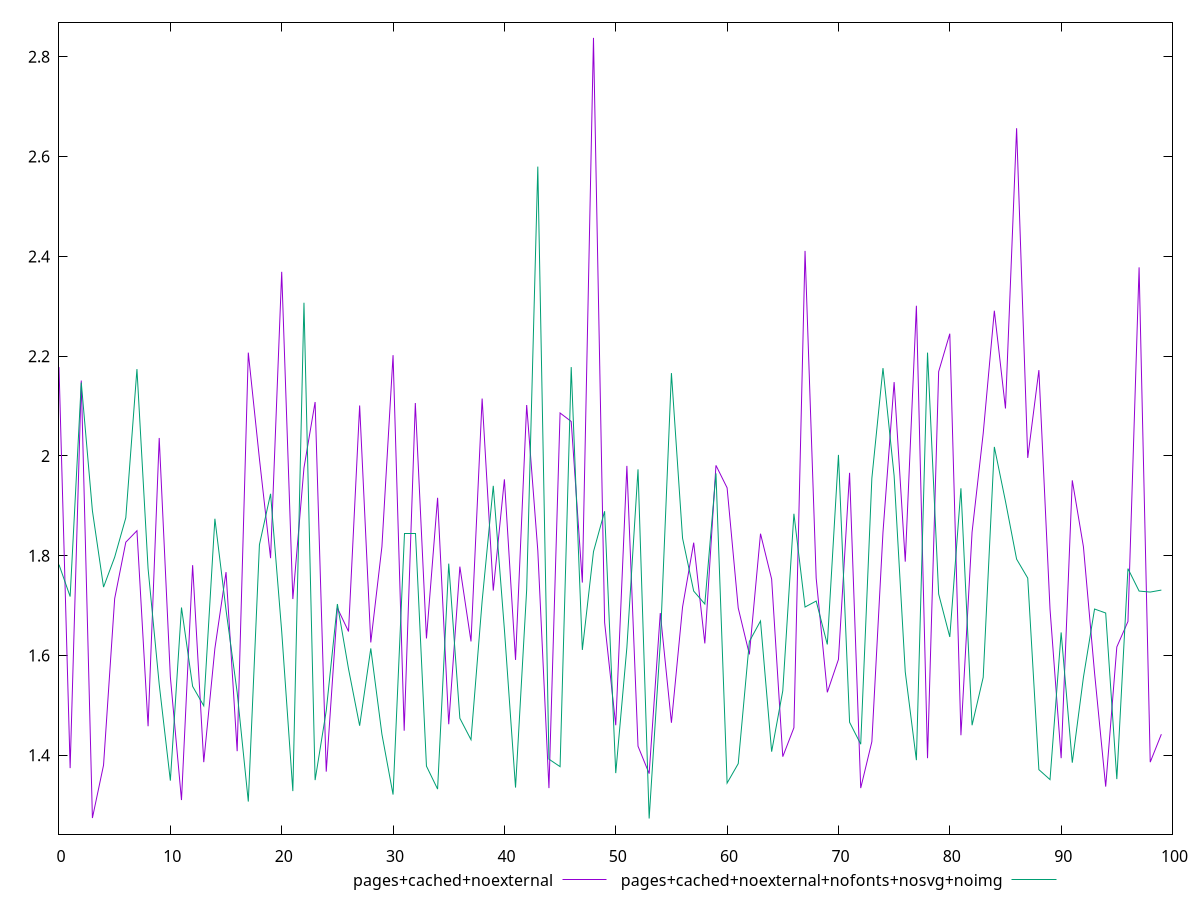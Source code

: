 $_pagesCachedNoexternal <<EOF
2.178
1.374
2.151
1.274
1.3800000000000001
1.714
1.827
1.85
1.458
2.036
1.557
1.31
1.781
1.3860000000000001
1.614
1.7670000000000001
1.408
2.207
1.994
1.7950000000000002
2.369
1.713
1.9759999999999998
2.1079999999999997
1.367
1.6949999999999998
1.6480000000000001
2.101
1.6260000000000001
1.818
2.202
1.449
2.106
1.634
1.9160000000000001
1.462
1.7779999999999998
1.6280000000000001
2.1149999999999998
1.73
1.9529999999999998
1.591
2.102
1.81
1.3339999999999999
2.086
2.069
1.7459999999999998
2.838
1.6660000000000001
1.46
1.9799999999999998
1.4180000000000001
1.363
1.685
1.465
1.6969999999999998
1.826
1.624
1.9810000000000003
1.936
1.695
1.602
1.8440000000000003
1.7530000000000001
1.397
1.455
2.411
1.7550000000000003
1.526
1.592
1.9660000000000002
1.334
1.4269999999999998
1.8470000000000002
2.148
1.7880000000000003
2.301
1.3940000000000001
2.1690000000000005
2.2449999999999997
1.44
1.847
2.045
2.291
2.0949999999999998
2.657
1.9960000000000002
2.1719999999999997
1.693
1.3940000000000001
1.9509999999999998
1.8180000000000003
1.565
1.337
1.617
1.6680000000000001
2.378
1.3860000000000001
1.442
EOF
$_pagesCachedNoexternalNofontsNosvgNoimg <<EOF
1.782
1.718
2.1470000000000002
1.8900000000000001
1.737
1.797
1.8760000000000001
2.174
1.774
1.542
1.3490000000000002
1.6960000000000002
1.5379999999999998
1.499
1.8739999999999999
1.6909999999999998
1.526
1.307
1.8219999999999998
1.924
1.6480000000000001
1.328
2.307
1.3499999999999999
1.4889999999999999
1.7029999999999998
1.573
1.4589999999999999
1.614
1.442
1.321
1.8439999999999999
1.8439999999999999
1.3780000000000001
1.332
1.7839999999999998
1.474
1.431
1.7089999999999999
1.94
1.6519999999999997
1.335
1.732
2.58
1.392
1.377
2.178
1.611
1.8079999999999998
1.889
1.3639999999999999
1.6159999999999999
1.9729999999999999
1.273
1.625
2.166
1.835
1.729
1.7029999999999998
1.9649999999999999
1.3439999999999999
1.383
1.6280000000000001
1.669
1.407
1.529
1.8840000000000001
1.697
1.7089999999999999
1.622
2.002
1.466
1.4220000000000002
1.955
2.176
1.9599999999999997
1.567
1.39
2.207
1.723
1.637
1.9349999999999998
1.46
1.556
2.018
1.9089999999999998
1.793
1.7550000000000003
1.371
1.351
1.6460000000000001
1.385
1.556
1.6929999999999998
1.6849999999999998
1.352
1.774
1.729
1.727
1.7309999999999999
EOF
set key outside below
set terminal pngcairo
set output "report_00006_2020-11-02T20-21-41.718Z/server-response-time/server-response-time_pages+cached+noexternal_pages+cached+noexternal+nofonts+nosvg+noimg.png"
set yrange [1.2416999999999998:2.8693]
plot $_pagesCachedNoexternal title "pages+cached+noexternal" with line ,$_pagesCachedNoexternalNofontsNosvgNoimg title "pages+cached+noexternal+nofonts+nosvg+noimg" with line ,
